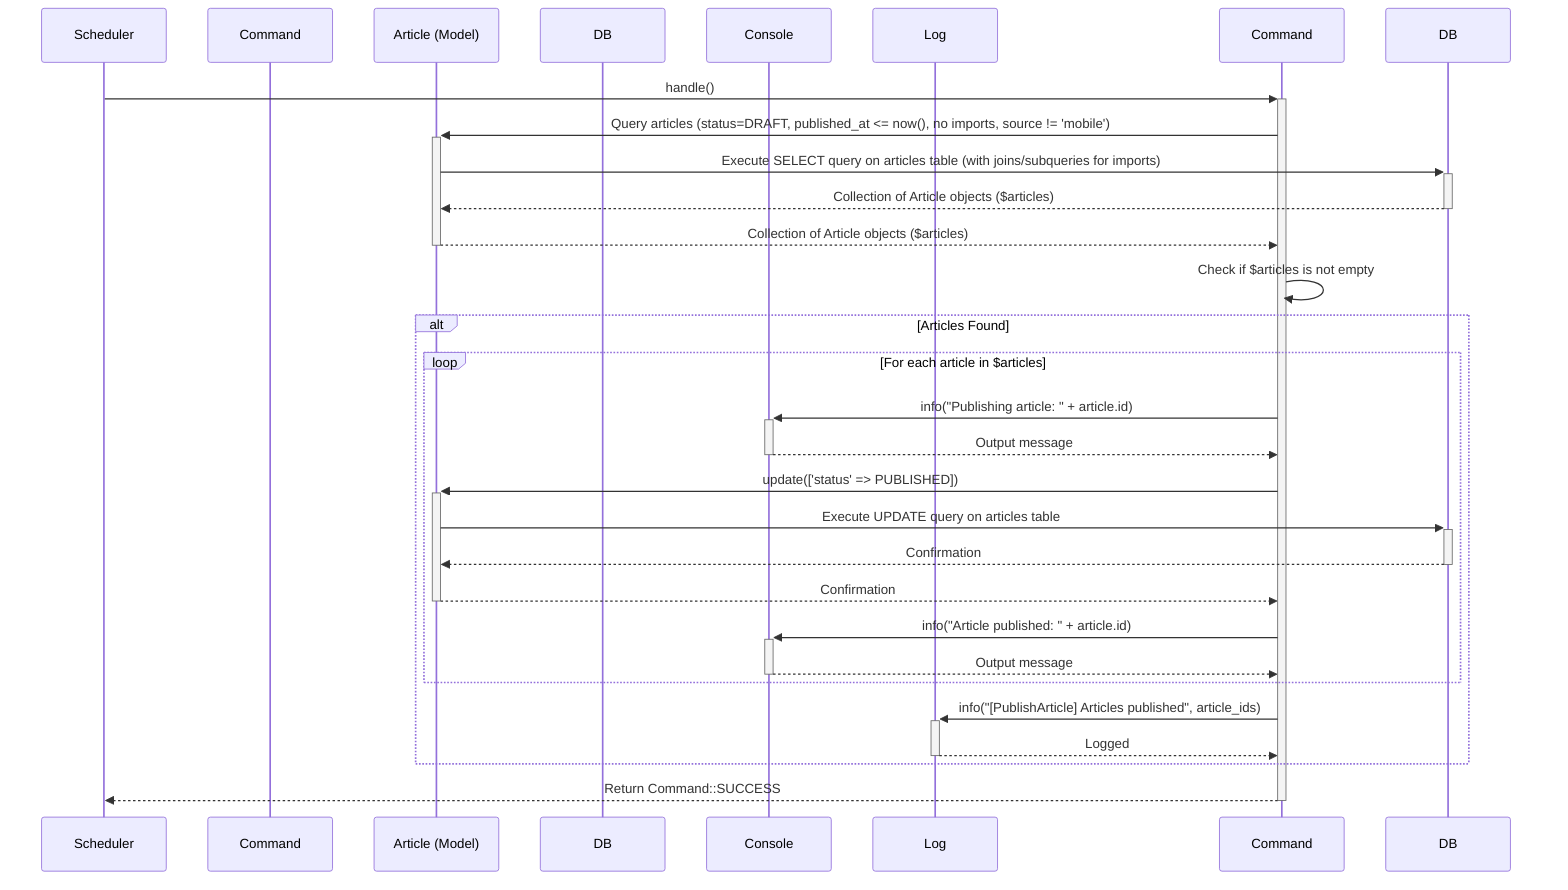 sequenceDiagram
    participant Scheduler
    participant PublishArticleCommand as Command
    participant Article as Article (Model)
    participant Database as DB
    participant Console
    participant Log

    Scheduler->>+Command: handle()
    Command->>+Article: Query articles (status=DRAFT, published_at <= now(), no imports, source != 'mobile')
    Article->>+DB: Execute SELECT query on articles table (with joins/subqueries for imports)
    DB-->>-Article: Collection of Article objects ($articles)
    Article-->>-Command: Collection of Article objects ($articles)
    Command->>Command: Check if $articles is not empty
    alt Articles Found
        loop For each article in $articles
            Command->>+Console: info("Publishing article: " + article.id)
            Console-->>-Command: Output message
            Command->>+Article: update(['status' => PUBLISHED])
            Article->>+DB: Execute UPDATE query on articles table
            DB-->>-Article: Confirmation
            Article-->>-Command: Confirmation
            Command->>+Console: info("Article published: " + article.id)
            Console-->>-Command: Output message
        end
        Command->>+Log: info("[PublishArticle] Articles published", article_ids)
        Log-->>-Command: Logged
    end
    Command-->>-Scheduler: Return Command::SUCCESS